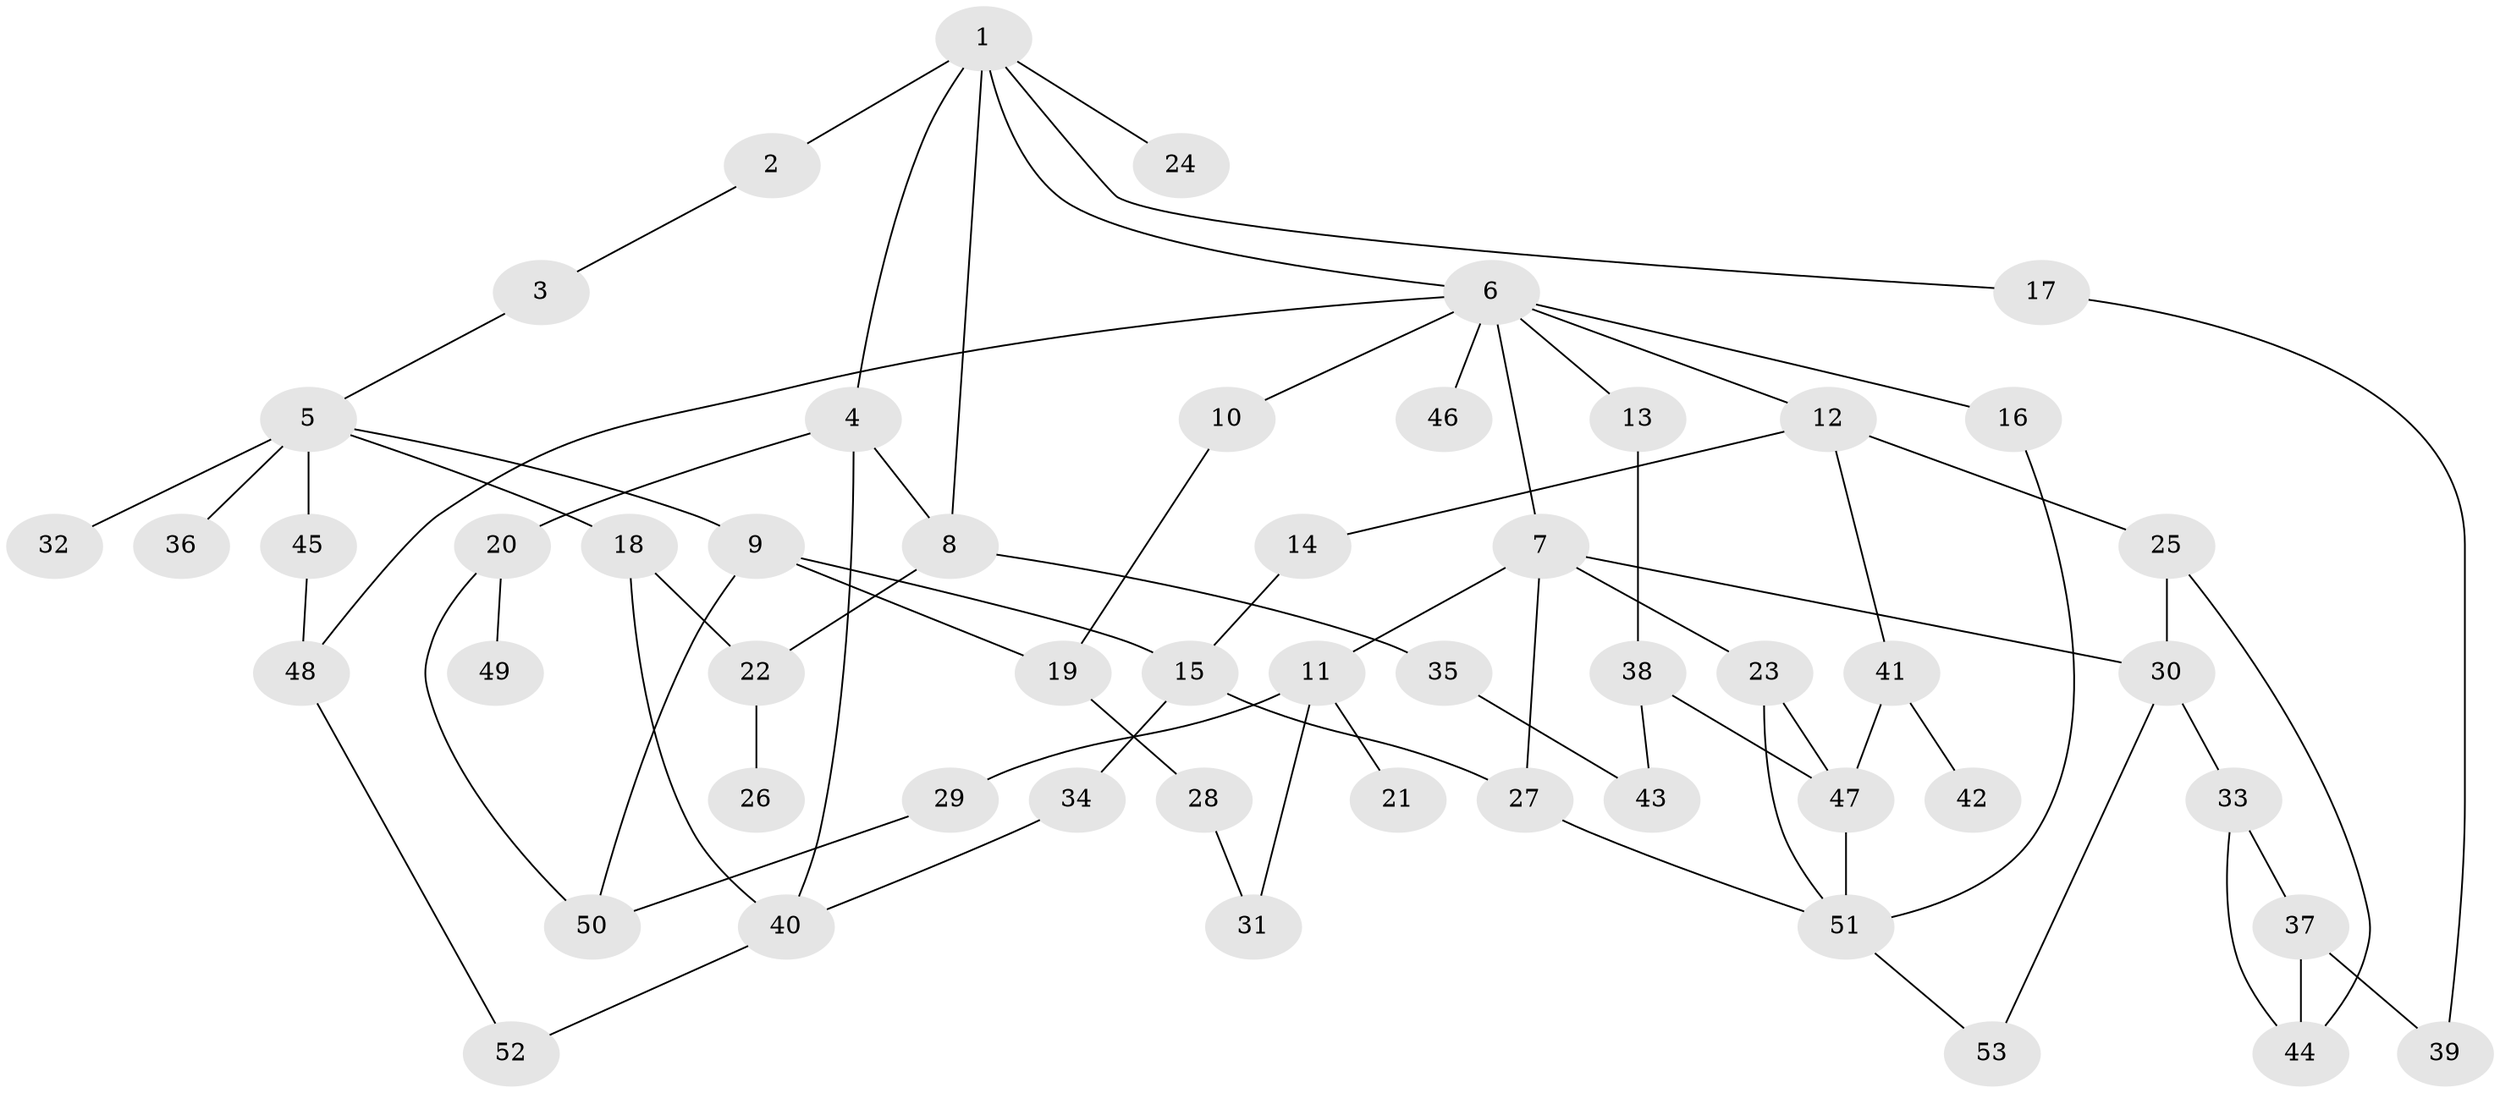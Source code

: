 // coarse degree distribution, {6: 0.058823529411764705, 2: 0.20588235294117646, 5: 0.17647058823529413, 8: 0.029411764705882353, 7: 0.029411764705882353, 4: 0.058823529411764705, 3: 0.23529411764705882, 1: 0.20588235294117646}
// Generated by graph-tools (version 1.1) at 2025/51/02/27/25 19:51:37]
// undirected, 53 vertices, 75 edges
graph export_dot {
graph [start="1"]
  node [color=gray90,style=filled];
  1;
  2;
  3;
  4;
  5;
  6;
  7;
  8;
  9;
  10;
  11;
  12;
  13;
  14;
  15;
  16;
  17;
  18;
  19;
  20;
  21;
  22;
  23;
  24;
  25;
  26;
  27;
  28;
  29;
  30;
  31;
  32;
  33;
  34;
  35;
  36;
  37;
  38;
  39;
  40;
  41;
  42;
  43;
  44;
  45;
  46;
  47;
  48;
  49;
  50;
  51;
  52;
  53;
  1 -- 2;
  1 -- 4;
  1 -- 6;
  1 -- 17;
  1 -- 24;
  1 -- 8;
  2 -- 3;
  3 -- 5;
  4 -- 8;
  4 -- 20;
  4 -- 40;
  5 -- 9;
  5 -- 18;
  5 -- 32;
  5 -- 36;
  5 -- 45;
  6 -- 7;
  6 -- 10;
  6 -- 12;
  6 -- 13;
  6 -- 16;
  6 -- 46;
  6 -- 48;
  7 -- 11;
  7 -- 23;
  7 -- 27;
  7 -- 30;
  8 -- 22;
  8 -- 35;
  9 -- 15;
  9 -- 19;
  9 -- 50;
  10 -- 19;
  11 -- 21;
  11 -- 29;
  11 -- 31;
  12 -- 14;
  12 -- 25;
  12 -- 41;
  13 -- 38;
  14 -- 15;
  15 -- 34;
  15 -- 27;
  16 -- 51;
  17 -- 39;
  18 -- 40;
  18 -- 22;
  19 -- 28;
  20 -- 49;
  20 -- 50;
  22 -- 26;
  23 -- 47;
  23 -- 51;
  25 -- 44;
  25 -- 30;
  27 -- 51;
  28 -- 31;
  29 -- 50;
  30 -- 33;
  30 -- 53;
  33 -- 37;
  33 -- 44;
  34 -- 40;
  35 -- 43;
  37 -- 44;
  37 -- 39;
  38 -- 47;
  38 -- 43;
  40 -- 52;
  41 -- 42;
  41 -- 47;
  45 -- 48;
  47 -- 51;
  48 -- 52;
  51 -- 53;
}
